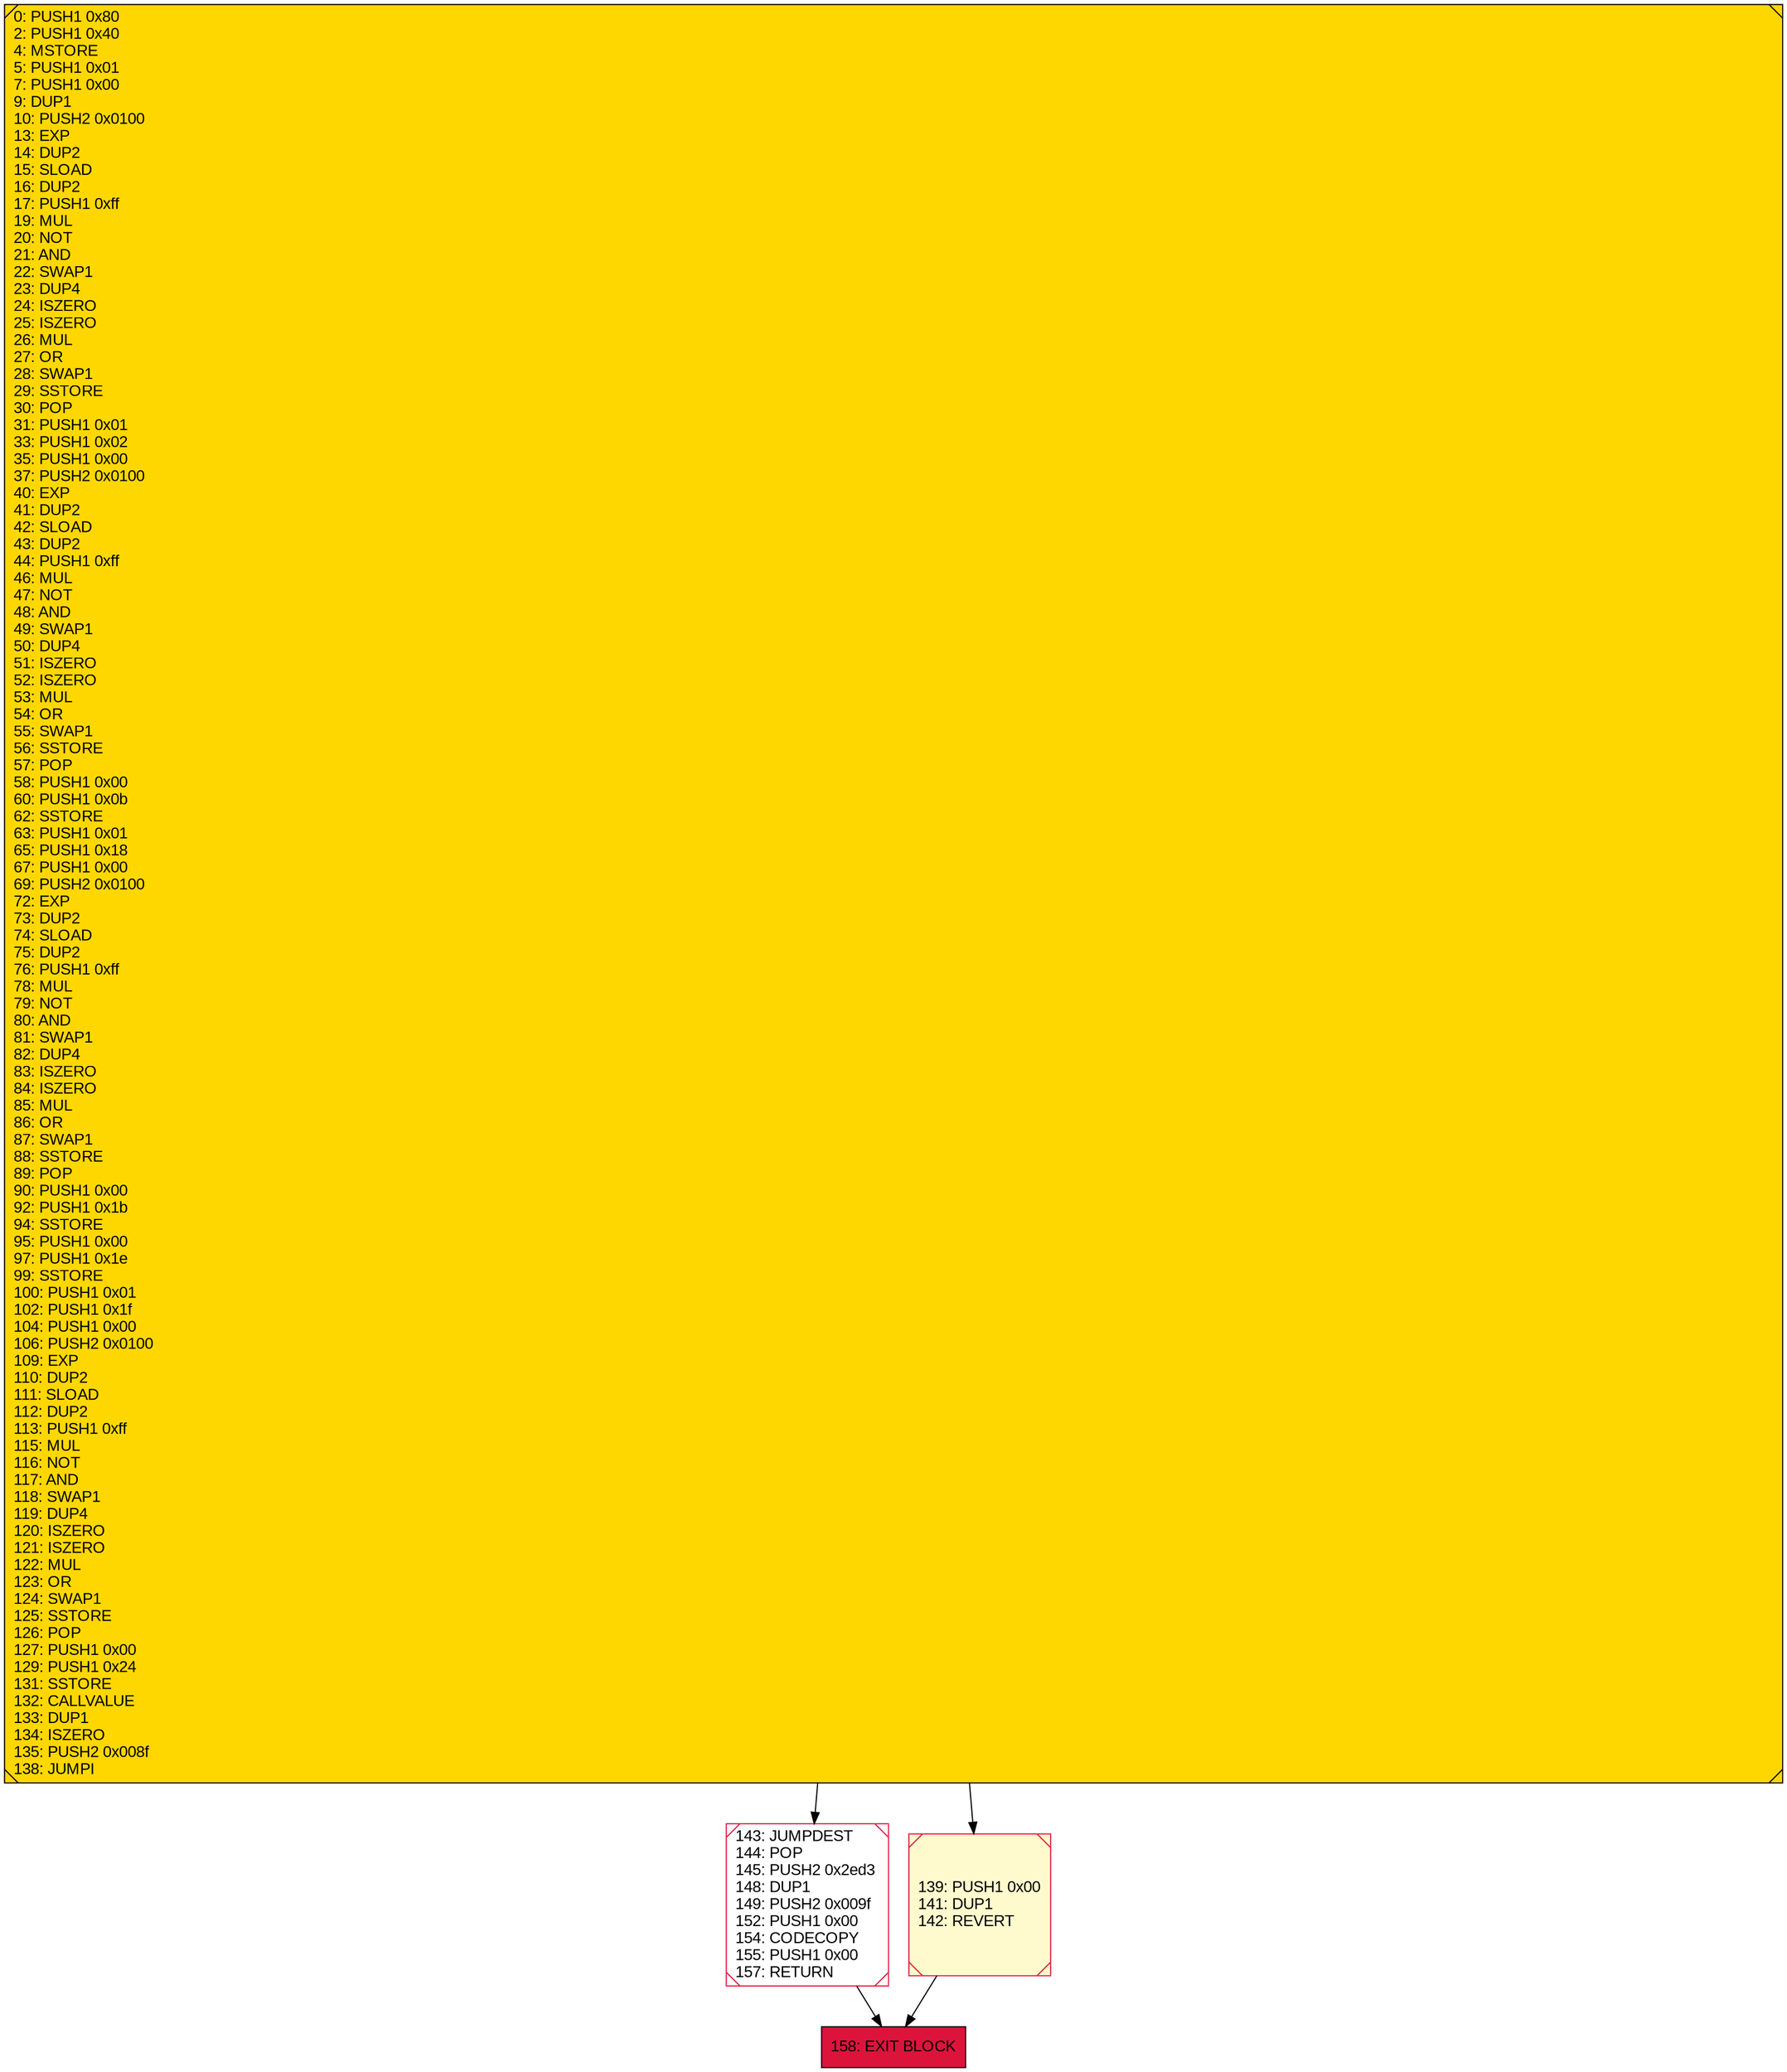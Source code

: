 digraph G {
bgcolor=transparent rankdir=UD;
node [shape=box style=filled color=black fillcolor=white fontname=arial fontcolor=black];
0 [label="0: PUSH1 0x80\l2: PUSH1 0x40\l4: MSTORE\l5: PUSH1 0x01\l7: PUSH1 0x00\l9: DUP1\l10: PUSH2 0x0100\l13: EXP\l14: DUP2\l15: SLOAD\l16: DUP2\l17: PUSH1 0xff\l19: MUL\l20: NOT\l21: AND\l22: SWAP1\l23: DUP4\l24: ISZERO\l25: ISZERO\l26: MUL\l27: OR\l28: SWAP1\l29: SSTORE\l30: POP\l31: PUSH1 0x01\l33: PUSH1 0x02\l35: PUSH1 0x00\l37: PUSH2 0x0100\l40: EXP\l41: DUP2\l42: SLOAD\l43: DUP2\l44: PUSH1 0xff\l46: MUL\l47: NOT\l48: AND\l49: SWAP1\l50: DUP4\l51: ISZERO\l52: ISZERO\l53: MUL\l54: OR\l55: SWAP1\l56: SSTORE\l57: POP\l58: PUSH1 0x00\l60: PUSH1 0x0b\l62: SSTORE\l63: PUSH1 0x01\l65: PUSH1 0x18\l67: PUSH1 0x00\l69: PUSH2 0x0100\l72: EXP\l73: DUP2\l74: SLOAD\l75: DUP2\l76: PUSH1 0xff\l78: MUL\l79: NOT\l80: AND\l81: SWAP1\l82: DUP4\l83: ISZERO\l84: ISZERO\l85: MUL\l86: OR\l87: SWAP1\l88: SSTORE\l89: POP\l90: PUSH1 0x00\l92: PUSH1 0x1b\l94: SSTORE\l95: PUSH1 0x00\l97: PUSH1 0x1e\l99: SSTORE\l100: PUSH1 0x01\l102: PUSH1 0x1f\l104: PUSH1 0x00\l106: PUSH2 0x0100\l109: EXP\l110: DUP2\l111: SLOAD\l112: DUP2\l113: PUSH1 0xff\l115: MUL\l116: NOT\l117: AND\l118: SWAP1\l119: DUP4\l120: ISZERO\l121: ISZERO\l122: MUL\l123: OR\l124: SWAP1\l125: SSTORE\l126: POP\l127: PUSH1 0x00\l129: PUSH1 0x24\l131: SSTORE\l132: CALLVALUE\l133: DUP1\l134: ISZERO\l135: PUSH2 0x008f\l138: JUMPI\l" fillcolor=lemonchiffon shape=Msquare fillcolor=gold ];
143 [label="143: JUMPDEST\l144: POP\l145: PUSH2 0x2ed3\l148: DUP1\l149: PUSH2 0x009f\l152: PUSH1 0x00\l154: CODECOPY\l155: PUSH1 0x00\l157: RETURN\l" shape=Msquare color=crimson ];
139 [label="139: PUSH1 0x00\l141: DUP1\l142: REVERT\l" fillcolor=lemonchiffon shape=Msquare color=crimson ];
158 [label="158: EXIT BLOCK\l" fillcolor=crimson ];
139 -> 158;
0 -> 143;
143 -> 158;
0 -> 139;
}